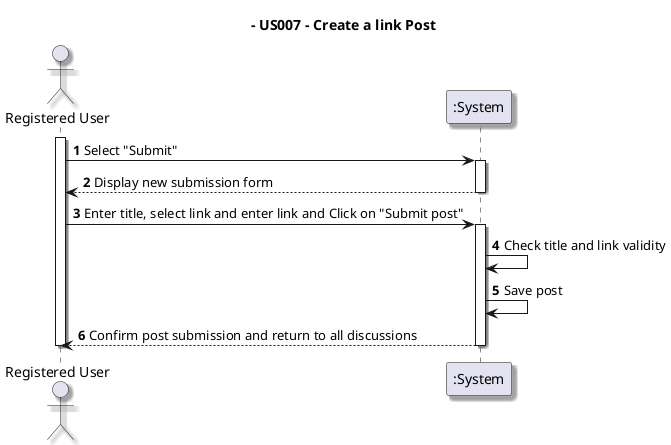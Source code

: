 @startuml System Sequence Diagram (SSD)
skinparam monochrome false
skinparam packageStyle rectangle
skinparam shadowing true

title  - US007 - Create a link Post

autonumber

actor "Registered User" as User
participant ":System" as System

activate User

User -> System : Select "Submit"
activate System

System --> User : Display new submission form
deactivate System

User -> System : Enter title, select link and enter link and Click on "Submit post"
activate System

System -> System : Check title and link validity

System -> System : Save post

System --> User : Confirm post submission and return to all discussions
deactivate System
deactivate User

@enduml